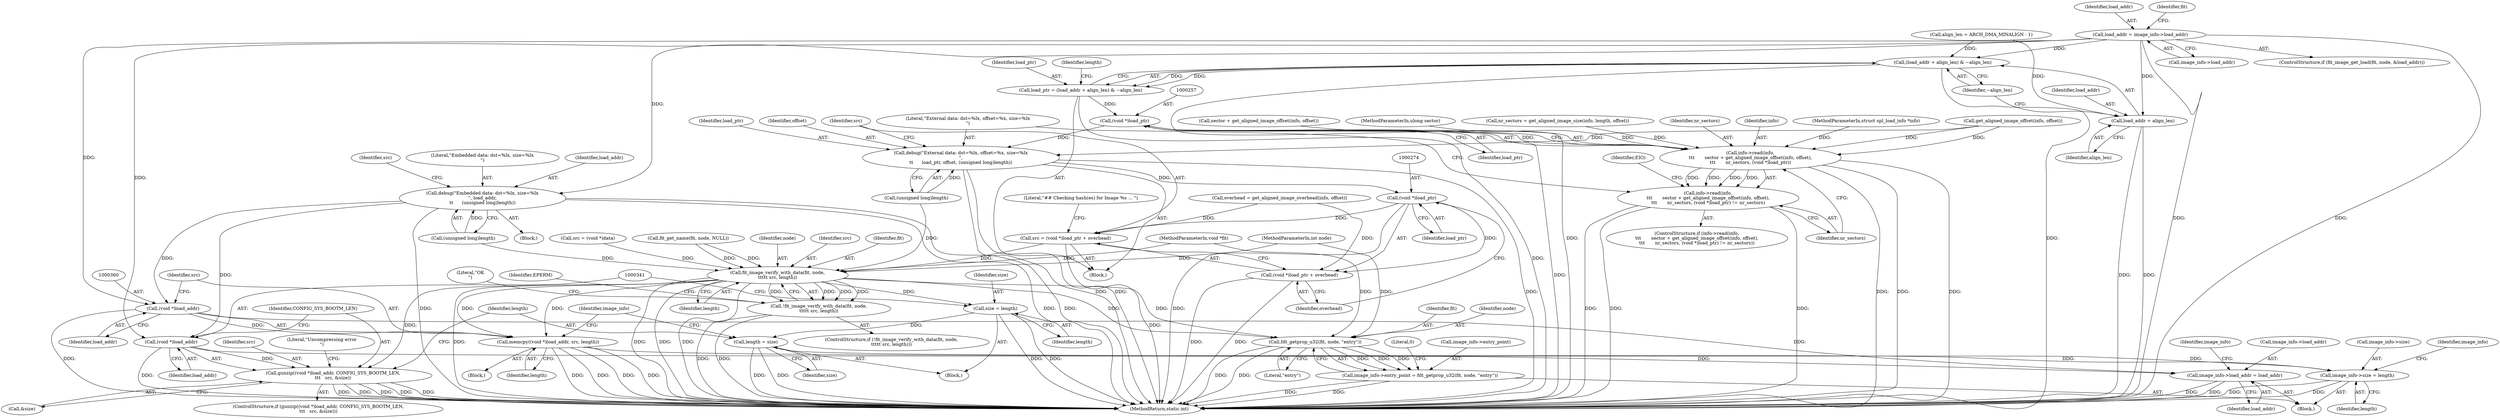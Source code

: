digraph "0_u-boot_master_15@pointer" {
"1000182" [label="(Call,load_addr = image_info->load_addr)"];
"1000227" [label="(Call,(load_addr + align_len) & ~align_len)"];
"1000225" [label="(Call,load_ptr = (load_addr + align_len) & ~align_len)"];
"1000256" [label="(Call,(void *)load_ptr)"];
"1000248" [label="(Call,info->read(info,\n\t\t\t       sector + get_aligned_image_offset(info, offset),\n\t\t\t       nr_sectors, (void *)load_ptr))"];
"1000247" [label="(Call,info->read(info,\n\t\t\t       sector + get_aligned_image_offset(info, offset),\n\t\t\t       nr_sectors, (void *)load_ptr) != nr_sectors)"];
"1000263" [label="(Call,debug(\"External data: dst=%lx, offset=%x, size=%lx\n\",\n\t\t      load_ptr, offset, (unsigned long)length))"];
"1000273" [label="(Call,(void *)load_ptr)"];
"1000270" [label="(Call,src = (void *)load_ptr + overhead)"];
"1000312" [label="(Call,fit_image_verify_with_data(fit, node,\n\t\t\t\t\t src, length))"];
"1000311" [label="(Call,!fit_image_verify_with_data(fit, node,\n\t\t\t\t\t src, length))"];
"1000335" [label="(Call,size = length)"];
"1000353" [label="(Call,length = size)"];
"1000372" [label="(Call,image_info->size = length)"];
"1000339" [label="(Call,gunzip((void *)load_addr, CONFIG_SYS_BOOTM_LEN,\n\t\t\t   src, &size))"];
"1000358" [label="(Call,memcpy((void *)load_addr, src, length))"];
"1000381" [label="(Call,fdt_getprop_u32(fit, node, \"entry\"))"];
"1000377" [label="(Call,image_info->entry_point = fdt_getprop_u32(fit, node, \"entry\"))"];
"1000272" [label="(Call,(void *)load_ptr + overhead)"];
"1000228" [label="(Call,load_addr + align_len)"];
"1000293" [label="(Call,debug(\"Embedded data: dst=%lx, size=%lx\n\", load_addr,\n\t\t      (unsigned long)length))"];
"1000340" [label="(Call,(void *)load_addr)"];
"1000367" [label="(Call,image_info->load_addr = load_addr)"];
"1000359" [label="(Call,(void *)load_addr)"];
"1000227" [label="(Call,(load_addr + align_len) & ~align_len)"];
"1000226" [label="(Identifier,load_ptr)"];
"1000359" [label="(Call,(void *)load_addr)"];
"1000275" [label="(Identifier,load_ptr)"];
"1000252" [label="(Call,get_aligned_image_offset(info, offset))"];
"1000367" [label="(Call,image_info->load_addr = load_addr)"];
"1000264" [label="(Literal,\"External data: dst=%lx, offset=%x, size=%lx\n\")"];
"1000386" [label="(Literal,0)"];
"1000335" [label="(Call,size = length)"];
"1000357" [label="(Block,)"];
"1000250" [label="(Call,sector + get_aligned_image_offset(info, offset))"];
"1000272" [label="(Call,(void *)load_ptr + overhead)"];
"1000183" [label="(Identifier,load_addr)"];
"1000233" [label="(Identifier,length)"];
"1000371" [label="(Identifier,load_addr)"];
"1000362" [label="(Identifier,src)"];
"1000312" [label="(Call,fit_image_verify_with_data(fit, node,\n\t\t\t\t\t src, length))"];
"1000225" [label="(Call,load_ptr = (load_addr + align_len) & ~align_len)"];
"1000355" [label="(Identifier,size)"];
"1000246" [label="(ControlStructure,if (info->read(info,\n\t\t\t       sector + get_aligned_image_offset(info, offset),\n\t\t\t       nr_sectors, (void *)load_ptr) != nr_sectors))"];
"1000316" [label="(Identifier,length)"];
"1000270" [label="(Call,src = (void *)load_ptr + overhead)"];
"1000339" [label="(Call,gunzip((void *)load_addr, CONFIG_SYS_BOOTM_LEN,\n\t\t\t   src, &size))"];
"1000361" [label="(Identifier,load_addr)"];
"1000258" [label="(Identifier,load_ptr)"];
"1000299" [label="(Call,src = (void *)data)"];
"1000336" [label="(Identifier,size)"];
"1000265" [label="(Identifier,load_ptr)"];
"1000366" [label="(Block,)"];
"1000381" [label="(Call,fdt_getprop_u32(fit, node, \"entry\"))"];
"1000230" [label="(Identifier,align_len)"];
"1000120" [label="(Call,align_len = ARCH_DMA_MINALIGN - 1)"];
"1000105" [label="(MethodParameterIn,void *fit)"];
"1000229" [label="(Identifier,load_addr)"];
"1000345" [label="(Call,&size)"];
"1000259" [label="(Identifier,nr_sectors)"];
"1000376" [label="(Identifier,length)"];
"1000107" [label="(MethodParameterIn,int node)"];
"1000382" [label="(Identifier,fit)"];
"1000384" [label="(Literal,\"entry\")"];
"1000387" [label="(MethodReturn,static int)"];
"1000235" [label="(Call,overhead = get_aligned_image_overhead(info, offset))"];
"1000306" [label="(Call,fit_get_name(fit, node, NULL))"];
"1000228" [label="(Call,load_addr + align_len)"];
"1000300" [label="(Identifier,src)"];
"1000334" [label="(Block,)"];
"1000305" [label="(Literal,\"## Checking hash(es) for Image %s ... \")"];
"1000104" [label="(MethodParameterIn,ulong sector)"];
"1000379" [label="(Identifier,image_info)"];
"1000263" [label="(Call,debug(\"External data: dst=%lx, offset=%x, size=%lx\n\",\n\t\t      load_ptr, offset, (unsigned long)length))"];
"1000190" [label="(Identifier,fit)"];
"1000267" [label="(Call,(unsigned long)length)"];
"1000184" [label="(Call,image_info->load_addr)"];
"1000343" [label="(Identifier,CONFIG_SYS_BOOTM_LEN)"];
"1000383" [label="(Identifier,node)"];
"1000342" [label="(Identifier,load_addr)"];
"1000314" [label="(Identifier,node)"];
"1000337" [label="(Identifier,length)"];
"1000377" [label="(Call,image_info->entry_point = fdt_getprop_u32(fit, node, \"entry\"))"];
"1000266" [label="(Identifier,offset)"];
"1000240" [label="(Call,nr_sectors = get_aligned_image_size(info, length, offset))"];
"1000315" [label="(Identifier,src)"];
"1000344" [label="(Identifier,src)"];
"1000248" [label="(Call,info->read(info,\n\t\t\t       sector + get_aligned_image_offset(info, offset),\n\t\t\t       nr_sectors, (void *)load_ptr))"];
"1000374" [label="(Identifier,image_info)"];
"1000363" [label="(Identifier,length)"];
"1000176" [label="(ControlStructure,if (fit_image_get_load(fit, node, &load_addr)))"];
"1000271" [label="(Identifier,src)"];
"1000349" [label="(Literal,\"Uncompressing error\n\")"];
"1000293" [label="(Call,debug(\"Embedded data: dst=%lx, size=%lx\n\", load_addr,\n\t\t      (unsigned long)length))"];
"1000365" [label="(Identifier,image_info)"];
"1000276" [label="(Identifier,overhead)"];
"1000262" [label="(Identifier,EIO)"];
"1000255" [label="(Identifier,nr_sectors)"];
"1000294" [label="(Literal,\"Embedded data: dst=%lx, size=%lx\n\")"];
"1000338" [label="(ControlStructure,if (gunzip((void *)load_addr, CONFIG_SYS_BOOTM_LEN,\n\t\t\t   src, &size)))"];
"1000378" [label="(Call,image_info->entry_point)"];
"1000321" [label="(Literal,\"OK\n\")"];
"1000372" [label="(Call,image_info->size = length)"];
"1000313" [label="(Identifier,fit)"];
"1000368" [label="(Call,image_info->load_addr)"];
"1000295" [label="(Identifier,load_addr)"];
"1000296" [label="(Call,(unsigned long)length)"];
"1000247" [label="(Call,info->read(info,\n\t\t\t       sector + get_aligned_image_offset(info, offset),\n\t\t\t       nr_sectors, (void *)load_ptr) != nr_sectors)"];
"1000354" [label="(Identifier,length)"];
"1000182" [label="(Call,load_addr = image_info->load_addr)"];
"1000256" [label="(Call,(void *)load_ptr)"];
"1000311" [label="(Call,!fit_image_verify_with_data(fit, node,\n\t\t\t\t\t src, length))"];
"1000249" [label="(Identifier,info)"];
"1000103" [label="(MethodParameterIn,struct spl_load_info *info)"];
"1000273" [label="(Call,(void *)load_ptr)"];
"1000358" [label="(Call,memcpy((void *)load_addr, src, length))"];
"1000231" [label="(Identifier,~align_len)"];
"1000373" [label="(Call,image_info->size)"];
"1000215" [label="(Block,)"];
"1000319" [label="(Identifier,EPERM)"];
"1000340" [label="(Call,(void *)load_addr)"];
"1000278" [label="(Block,)"];
"1000353" [label="(Call,length = size)"];
"1000310" [label="(ControlStructure,if (!fit_image_verify_with_data(fit, node,\n\t\t\t\t\t src, length)))"];
"1000182" -> "1000176"  [label="AST: "];
"1000182" -> "1000184"  [label="CFG: "];
"1000183" -> "1000182"  [label="AST: "];
"1000184" -> "1000182"  [label="AST: "];
"1000190" -> "1000182"  [label="CFG: "];
"1000182" -> "1000387"  [label="DDG: "];
"1000182" -> "1000387"  [label="DDG: "];
"1000182" -> "1000227"  [label="DDG: "];
"1000182" -> "1000228"  [label="DDG: "];
"1000182" -> "1000293"  [label="DDG: "];
"1000182" -> "1000340"  [label="DDG: "];
"1000182" -> "1000359"  [label="DDG: "];
"1000227" -> "1000225"  [label="AST: "];
"1000227" -> "1000231"  [label="CFG: "];
"1000228" -> "1000227"  [label="AST: "];
"1000231" -> "1000227"  [label="AST: "];
"1000225" -> "1000227"  [label="CFG: "];
"1000227" -> "1000387"  [label="DDG: "];
"1000227" -> "1000387"  [label="DDG: "];
"1000227" -> "1000225"  [label="DDG: "];
"1000227" -> "1000225"  [label="DDG: "];
"1000120" -> "1000227"  [label="DDG: "];
"1000225" -> "1000215"  [label="AST: "];
"1000226" -> "1000225"  [label="AST: "];
"1000233" -> "1000225"  [label="CFG: "];
"1000225" -> "1000387"  [label="DDG: "];
"1000225" -> "1000256"  [label="DDG: "];
"1000256" -> "1000248"  [label="AST: "];
"1000256" -> "1000258"  [label="CFG: "];
"1000257" -> "1000256"  [label="AST: "];
"1000258" -> "1000256"  [label="AST: "];
"1000248" -> "1000256"  [label="CFG: "];
"1000256" -> "1000387"  [label="DDG: "];
"1000256" -> "1000248"  [label="DDG: "];
"1000256" -> "1000263"  [label="DDG: "];
"1000248" -> "1000247"  [label="AST: "];
"1000249" -> "1000248"  [label="AST: "];
"1000250" -> "1000248"  [label="AST: "];
"1000255" -> "1000248"  [label="AST: "];
"1000259" -> "1000248"  [label="CFG: "];
"1000248" -> "1000387"  [label="DDG: "];
"1000248" -> "1000387"  [label="DDG: "];
"1000248" -> "1000387"  [label="DDG: "];
"1000248" -> "1000247"  [label="DDG: "];
"1000248" -> "1000247"  [label="DDG: "];
"1000248" -> "1000247"  [label="DDG: "];
"1000248" -> "1000247"  [label="DDG: "];
"1000252" -> "1000248"  [label="DDG: "];
"1000252" -> "1000248"  [label="DDG: "];
"1000103" -> "1000248"  [label="DDG: "];
"1000104" -> "1000248"  [label="DDG: "];
"1000240" -> "1000248"  [label="DDG: "];
"1000247" -> "1000246"  [label="AST: "];
"1000247" -> "1000259"  [label="CFG: "];
"1000259" -> "1000247"  [label="AST: "];
"1000262" -> "1000247"  [label="CFG: "];
"1000264" -> "1000247"  [label="CFG: "];
"1000247" -> "1000387"  [label="DDG: "];
"1000247" -> "1000387"  [label="DDG: "];
"1000247" -> "1000387"  [label="DDG: "];
"1000263" -> "1000215"  [label="AST: "];
"1000263" -> "1000267"  [label="CFG: "];
"1000264" -> "1000263"  [label="AST: "];
"1000265" -> "1000263"  [label="AST: "];
"1000266" -> "1000263"  [label="AST: "];
"1000267" -> "1000263"  [label="AST: "];
"1000271" -> "1000263"  [label="CFG: "];
"1000263" -> "1000387"  [label="DDG: "];
"1000263" -> "1000387"  [label="DDG: "];
"1000263" -> "1000387"  [label="DDG: "];
"1000252" -> "1000263"  [label="DDG: "];
"1000267" -> "1000263"  [label="DDG: "];
"1000263" -> "1000273"  [label="DDG: "];
"1000273" -> "1000272"  [label="AST: "];
"1000273" -> "1000275"  [label="CFG: "];
"1000274" -> "1000273"  [label="AST: "];
"1000275" -> "1000273"  [label="AST: "];
"1000276" -> "1000273"  [label="CFG: "];
"1000273" -> "1000387"  [label="DDG: "];
"1000273" -> "1000270"  [label="DDG: "];
"1000273" -> "1000272"  [label="DDG: "];
"1000270" -> "1000215"  [label="AST: "];
"1000270" -> "1000272"  [label="CFG: "];
"1000271" -> "1000270"  [label="AST: "];
"1000272" -> "1000270"  [label="AST: "];
"1000305" -> "1000270"  [label="CFG: "];
"1000270" -> "1000387"  [label="DDG: "];
"1000235" -> "1000270"  [label="DDG: "];
"1000270" -> "1000312"  [label="DDG: "];
"1000312" -> "1000311"  [label="AST: "];
"1000312" -> "1000316"  [label="CFG: "];
"1000313" -> "1000312"  [label="AST: "];
"1000314" -> "1000312"  [label="AST: "];
"1000315" -> "1000312"  [label="AST: "];
"1000316" -> "1000312"  [label="AST: "];
"1000311" -> "1000312"  [label="CFG: "];
"1000312" -> "1000387"  [label="DDG: "];
"1000312" -> "1000387"  [label="DDG: "];
"1000312" -> "1000387"  [label="DDG: "];
"1000312" -> "1000387"  [label="DDG: "];
"1000312" -> "1000311"  [label="DDG: "];
"1000312" -> "1000311"  [label="DDG: "];
"1000312" -> "1000311"  [label="DDG: "];
"1000312" -> "1000311"  [label="DDG: "];
"1000306" -> "1000312"  [label="DDG: "];
"1000306" -> "1000312"  [label="DDG: "];
"1000105" -> "1000312"  [label="DDG: "];
"1000107" -> "1000312"  [label="DDG: "];
"1000299" -> "1000312"  [label="DDG: "];
"1000296" -> "1000312"  [label="DDG: "];
"1000267" -> "1000312"  [label="DDG: "];
"1000312" -> "1000335"  [label="DDG: "];
"1000312" -> "1000339"  [label="DDG: "];
"1000312" -> "1000358"  [label="DDG: "];
"1000312" -> "1000358"  [label="DDG: "];
"1000312" -> "1000381"  [label="DDG: "];
"1000312" -> "1000381"  [label="DDG: "];
"1000311" -> "1000310"  [label="AST: "];
"1000319" -> "1000311"  [label="CFG: "];
"1000321" -> "1000311"  [label="CFG: "];
"1000311" -> "1000387"  [label="DDG: "];
"1000311" -> "1000387"  [label="DDG: "];
"1000335" -> "1000334"  [label="AST: "];
"1000335" -> "1000337"  [label="CFG: "];
"1000336" -> "1000335"  [label="AST: "];
"1000337" -> "1000335"  [label="AST: "];
"1000341" -> "1000335"  [label="CFG: "];
"1000335" -> "1000387"  [label="DDG: "];
"1000335" -> "1000387"  [label="DDG: "];
"1000335" -> "1000353"  [label="DDG: "];
"1000353" -> "1000334"  [label="AST: "];
"1000353" -> "1000355"  [label="CFG: "];
"1000354" -> "1000353"  [label="AST: "];
"1000355" -> "1000353"  [label="AST: "];
"1000365" -> "1000353"  [label="CFG: "];
"1000353" -> "1000387"  [label="DDG: "];
"1000353" -> "1000387"  [label="DDG: "];
"1000353" -> "1000372"  [label="DDG: "];
"1000372" -> "1000366"  [label="AST: "];
"1000372" -> "1000376"  [label="CFG: "];
"1000373" -> "1000372"  [label="AST: "];
"1000376" -> "1000372"  [label="AST: "];
"1000379" -> "1000372"  [label="CFG: "];
"1000372" -> "1000387"  [label="DDG: "];
"1000372" -> "1000387"  [label="DDG: "];
"1000358" -> "1000372"  [label="DDG: "];
"1000339" -> "1000338"  [label="AST: "];
"1000339" -> "1000345"  [label="CFG: "];
"1000340" -> "1000339"  [label="AST: "];
"1000343" -> "1000339"  [label="AST: "];
"1000344" -> "1000339"  [label="AST: "];
"1000345" -> "1000339"  [label="AST: "];
"1000349" -> "1000339"  [label="CFG: "];
"1000354" -> "1000339"  [label="CFG: "];
"1000339" -> "1000387"  [label="DDG: "];
"1000339" -> "1000387"  [label="DDG: "];
"1000339" -> "1000387"  [label="DDG: "];
"1000339" -> "1000387"  [label="DDG: "];
"1000339" -> "1000387"  [label="DDG: "];
"1000340" -> "1000339"  [label="DDG: "];
"1000358" -> "1000357"  [label="AST: "];
"1000358" -> "1000363"  [label="CFG: "];
"1000359" -> "1000358"  [label="AST: "];
"1000362" -> "1000358"  [label="AST: "];
"1000363" -> "1000358"  [label="AST: "];
"1000365" -> "1000358"  [label="CFG: "];
"1000358" -> "1000387"  [label="DDG: "];
"1000358" -> "1000387"  [label="DDG: "];
"1000358" -> "1000387"  [label="DDG: "];
"1000358" -> "1000387"  [label="DDG: "];
"1000359" -> "1000358"  [label="DDG: "];
"1000381" -> "1000377"  [label="AST: "];
"1000381" -> "1000384"  [label="CFG: "];
"1000382" -> "1000381"  [label="AST: "];
"1000383" -> "1000381"  [label="AST: "];
"1000384" -> "1000381"  [label="AST: "];
"1000377" -> "1000381"  [label="CFG: "];
"1000381" -> "1000387"  [label="DDG: "];
"1000381" -> "1000387"  [label="DDG: "];
"1000381" -> "1000377"  [label="DDG: "];
"1000381" -> "1000377"  [label="DDG: "];
"1000381" -> "1000377"  [label="DDG: "];
"1000105" -> "1000381"  [label="DDG: "];
"1000107" -> "1000381"  [label="DDG: "];
"1000377" -> "1000366"  [label="AST: "];
"1000378" -> "1000377"  [label="AST: "];
"1000386" -> "1000377"  [label="CFG: "];
"1000377" -> "1000387"  [label="DDG: "];
"1000377" -> "1000387"  [label="DDG: "];
"1000272" -> "1000276"  [label="CFG: "];
"1000276" -> "1000272"  [label="AST: "];
"1000272" -> "1000387"  [label="DDG: "];
"1000272" -> "1000387"  [label="DDG: "];
"1000235" -> "1000272"  [label="DDG: "];
"1000228" -> "1000230"  [label="CFG: "];
"1000229" -> "1000228"  [label="AST: "];
"1000230" -> "1000228"  [label="AST: "];
"1000231" -> "1000228"  [label="CFG: "];
"1000228" -> "1000387"  [label="DDG: "];
"1000228" -> "1000387"  [label="DDG: "];
"1000120" -> "1000228"  [label="DDG: "];
"1000293" -> "1000278"  [label="AST: "];
"1000293" -> "1000296"  [label="CFG: "];
"1000294" -> "1000293"  [label="AST: "];
"1000295" -> "1000293"  [label="AST: "];
"1000296" -> "1000293"  [label="AST: "];
"1000300" -> "1000293"  [label="CFG: "];
"1000293" -> "1000387"  [label="DDG: "];
"1000293" -> "1000387"  [label="DDG: "];
"1000293" -> "1000387"  [label="DDG: "];
"1000296" -> "1000293"  [label="DDG: "];
"1000293" -> "1000340"  [label="DDG: "];
"1000293" -> "1000359"  [label="DDG: "];
"1000340" -> "1000342"  [label="CFG: "];
"1000341" -> "1000340"  [label="AST: "];
"1000342" -> "1000340"  [label="AST: "];
"1000343" -> "1000340"  [label="CFG: "];
"1000340" -> "1000387"  [label="DDG: "];
"1000340" -> "1000367"  [label="DDG: "];
"1000367" -> "1000366"  [label="AST: "];
"1000367" -> "1000371"  [label="CFG: "];
"1000368" -> "1000367"  [label="AST: "];
"1000371" -> "1000367"  [label="AST: "];
"1000374" -> "1000367"  [label="CFG: "];
"1000367" -> "1000387"  [label="DDG: "];
"1000367" -> "1000387"  [label="DDG: "];
"1000359" -> "1000367"  [label="DDG: "];
"1000359" -> "1000361"  [label="CFG: "];
"1000360" -> "1000359"  [label="AST: "];
"1000361" -> "1000359"  [label="AST: "];
"1000362" -> "1000359"  [label="CFG: "];
"1000359" -> "1000387"  [label="DDG: "];
}
